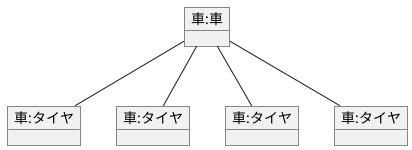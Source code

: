 @startuml 演習３－４
object "車:車" as car{
    
}
object "車:タイヤ" as タイヤ1{
    
}
object "車:タイヤ" as タイヤ2{
    
}
object "車:タイヤ" as タイヤ3{
    
}
object "車:タイヤ" as タイヤ4{
    
}
car--タイヤ1
car--タイヤ2
car--タイヤ3
car--タイヤ4

@enduml